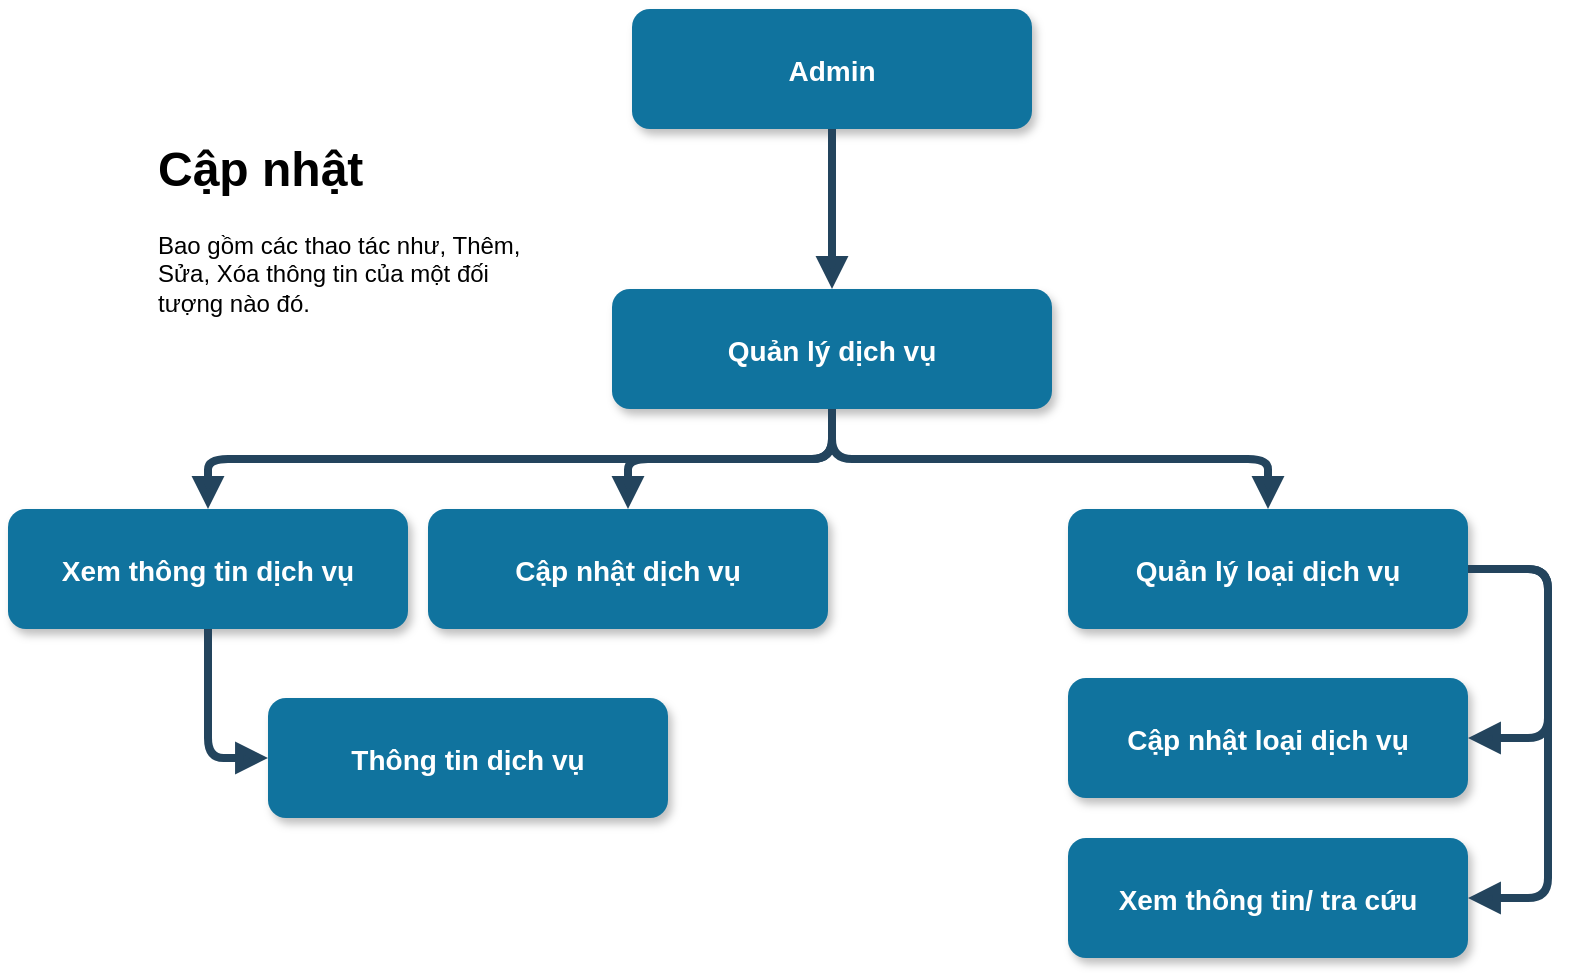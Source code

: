 <mxfile version="22.0.3" type="device">
  <diagram name="Page-1" id="97916047-d0de-89f5-080d-49f4d83e522f">
    <mxGraphModel dx="1423" dy="606" grid="1" gridSize="10" guides="1" tooltips="1" connect="1" arrows="1" fold="1" page="1" pageScale="1.5" pageWidth="1169" pageHeight="827" background="none" math="0" shadow="0">
      <root>
        <mxCell id="0" />
        <mxCell id="1" parent="0" />
        <mxCell id="kN04fG0RwE7gjRR_fKHr-55" value="Admin" style="rounded=1;fillColor=#10739E;strokeColor=none;shadow=1;gradientColor=none;fontStyle=1;fontColor=#FFFFFF;fontSize=14;" vertex="1" parent="1">
          <mxGeometry x="672" y="205.5" width="200" height="60" as="geometry" />
        </mxCell>
        <mxCell id="kN04fG0RwE7gjRR_fKHr-56" value="Quản lý dịch vụ" style="rounded=1;fillColor=#10739E;strokeColor=none;shadow=1;gradientColor=none;fontStyle=1;fontColor=#FFFFFF;fontSize=14;" vertex="1" parent="1">
          <mxGeometry x="662" y="345.5" width="220" height="60" as="geometry" />
        </mxCell>
        <mxCell id="kN04fG0RwE7gjRR_fKHr-57" value="Xem thông tin dịch vụ" style="rounded=1;fillColor=#10739E;strokeColor=none;shadow=1;gradientColor=none;fontStyle=1;fontColor=#FFFFFF;fontSize=14;" vertex="1" parent="1">
          <mxGeometry x="360" y="455.5" width="200" height="60" as="geometry" />
        </mxCell>
        <mxCell id="kN04fG0RwE7gjRR_fKHr-58" value="Cập nhật dịch vụ" style="rounded=1;fillColor=#10739E;strokeColor=none;shadow=1;gradientColor=none;fontStyle=1;fontColor=#FFFFFF;fontSize=14;" vertex="1" parent="1">
          <mxGeometry x="570" y="455.5" width="200" height="60" as="geometry" />
        </mxCell>
        <mxCell id="kN04fG0RwE7gjRR_fKHr-59" value="Quản lý loại dịch vụ" style="rounded=1;fillColor=#10739E;strokeColor=none;shadow=1;gradientColor=none;fontStyle=1;fontColor=#FFFFFF;fontSize=14;" vertex="1" parent="1">
          <mxGeometry x="890" y="455.5" width="200" height="60" as="geometry" />
        </mxCell>
        <mxCell id="kN04fG0RwE7gjRR_fKHr-60" value="" style="edgeStyle=elbowEdgeStyle;elbow=vertical;strokeWidth=4;endArrow=block;endFill=1;fontStyle=1;strokeColor=#23445D;" edge="1" parent="1" source="kN04fG0RwE7gjRR_fKHr-55" target="kN04fG0RwE7gjRR_fKHr-56">
          <mxGeometry x="22" y="165.5" width="100" height="100" as="geometry">
            <mxPoint x="22" y="265.5" as="sourcePoint" />
            <mxPoint x="122" y="165.5" as="targetPoint" />
          </mxGeometry>
        </mxCell>
        <mxCell id="kN04fG0RwE7gjRR_fKHr-61" value="" style="edgeStyle=elbowEdgeStyle;elbow=vertical;strokeWidth=4;endArrow=block;endFill=1;fontStyle=1;strokeColor=#23445D;" edge="1" parent="1" source="kN04fG0RwE7gjRR_fKHr-56" target="kN04fG0RwE7gjRR_fKHr-58">
          <mxGeometry x="22" y="165.5" width="100" height="100" as="geometry">
            <mxPoint x="22" y="265.5" as="sourcePoint" />
            <mxPoint x="122" y="165.5" as="targetPoint" />
          </mxGeometry>
        </mxCell>
        <mxCell id="kN04fG0RwE7gjRR_fKHr-62" value="" style="edgeStyle=elbowEdgeStyle;elbow=vertical;strokeWidth=4;endArrow=block;endFill=1;fontStyle=1;strokeColor=#23445D;" edge="1" parent="1" source="kN04fG0RwE7gjRR_fKHr-56" target="kN04fG0RwE7gjRR_fKHr-57">
          <mxGeometry x="22" y="165.5" width="100" height="100" as="geometry">
            <mxPoint x="22" y="265.5" as="sourcePoint" />
            <mxPoint x="122" y="165.5" as="targetPoint" />
          </mxGeometry>
        </mxCell>
        <mxCell id="kN04fG0RwE7gjRR_fKHr-63" value="" style="edgeStyle=elbowEdgeStyle;elbow=vertical;strokeWidth=4;endArrow=block;endFill=1;fontStyle=1;strokeColor=#23445D;" edge="1" parent="1" source="kN04fG0RwE7gjRR_fKHr-56" target="kN04fG0RwE7gjRR_fKHr-59">
          <mxGeometry x="22" y="165.5" width="100" height="100" as="geometry">
            <mxPoint x="22" y="265.5" as="sourcePoint" />
            <mxPoint x="122" y="165.5" as="targetPoint" />
          </mxGeometry>
        </mxCell>
        <mxCell id="kN04fG0RwE7gjRR_fKHr-64" value="Thông tin dịch vụ" style="rounded=1;fillColor=#10739E;strokeColor=none;shadow=1;gradientColor=none;fontStyle=1;fontColor=#FFFFFF;fontSize=14;" vertex="1" parent="1">
          <mxGeometry x="490" y="550" width="200" height="60" as="geometry" />
        </mxCell>
        <mxCell id="kN04fG0RwE7gjRR_fKHr-66" value="Cập nhật loại dịch vụ" style="rounded=1;fillColor=#10739E;strokeColor=none;shadow=1;gradientColor=none;fontStyle=1;fontColor=#FFFFFF;fontSize=14;" vertex="1" parent="1">
          <mxGeometry x="890" y="540" width="200" height="60" as="geometry" />
        </mxCell>
        <mxCell id="kN04fG0RwE7gjRR_fKHr-67" value="Xem thông tin/ tra cứu" style="rounded=1;fillColor=#10739E;strokeColor=none;shadow=1;gradientColor=none;fontStyle=1;fontColor=#FFFFFF;fontSize=14;" vertex="1" parent="1">
          <mxGeometry x="890" y="620" width="200" height="60" as="geometry" />
        </mxCell>
        <mxCell id="kN04fG0RwE7gjRR_fKHr-68" value="" style="edgeStyle=elbowEdgeStyle;elbow=vertical;strokeWidth=4;endArrow=block;endFill=1;fontStyle=1;strokeColor=#23445D;exitX=1;exitY=0.5;exitDx=0;exitDy=0;entryX=1;entryY=0.5;entryDx=0;entryDy=0;" edge="1" parent="1" source="kN04fG0RwE7gjRR_fKHr-59" target="kN04fG0RwE7gjRR_fKHr-66">
          <mxGeometry x="22" y="165.5" width="100" height="100" as="geometry">
            <mxPoint x="782" y="416" as="sourcePoint" />
            <mxPoint x="1000" y="466" as="targetPoint" />
            <Array as="points">
              <mxPoint x="1130" y="530" />
            </Array>
          </mxGeometry>
        </mxCell>
        <mxCell id="kN04fG0RwE7gjRR_fKHr-69" value="" style="edgeStyle=elbowEdgeStyle;elbow=vertical;strokeWidth=4;endArrow=block;endFill=1;fontStyle=1;strokeColor=#23445D;exitX=1;exitY=0.5;exitDx=0;exitDy=0;entryX=1;entryY=0.5;entryDx=0;entryDy=0;" edge="1" parent="1" source="kN04fG0RwE7gjRR_fKHr-59" target="kN04fG0RwE7gjRR_fKHr-67">
          <mxGeometry x="22" y="165.5" width="100" height="100" as="geometry">
            <mxPoint x="1100" y="496" as="sourcePoint" />
            <mxPoint x="1100" y="580" as="targetPoint" />
            <Array as="points">
              <mxPoint x="1130" y="570" />
            </Array>
          </mxGeometry>
        </mxCell>
        <mxCell id="kN04fG0RwE7gjRR_fKHr-70" value="&lt;h1&gt;Cập nhật&lt;/h1&gt;&lt;p&gt;Bao gồm các thao tác như, Thêm, Sửa, Xóa thông tin của một đối tượng nào đó.&lt;/p&gt;" style="text;html=1;strokeColor=none;fillColor=none;spacing=5;spacingTop=-20;whiteSpace=wrap;overflow=hidden;rounded=0;" vertex="1" parent="1">
          <mxGeometry x="430" y="265.5" width="190" height="120" as="geometry" />
        </mxCell>
        <mxCell id="kN04fG0RwE7gjRR_fKHr-71" value="" style="edgeStyle=elbowEdgeStyle;elbow=vertical;strokeWidth=4;endArrow=block;endFill=1;fontStyle=1;strokeColor=#23445D;exitX=0.5;exitY=1;exitDx=0;exitDy=0;entryX=0;entryY=0.5;entryDx=0;entryDy=0;" edge="1" parent="1" source="kN04fG0RwE7gjRR_fKHr-57" target="kN04fG0RwE7gjRR_fKHr-64">
          <mxGeometry x="22" y="165.5" width="100" height="100" as="geometry">
            <mxPoint x="782" y="416" as="sourcePoint" />
            <mxPoint x="470" y="466" as="targetPoint" />
            <Array as="points">
              <mxPoint x="470" y="580" />
            </Array>
          </mxGeometry>
        </mxCell>
      </root>
    </mxGraphModel>
  </diagram>
</mxfile>
